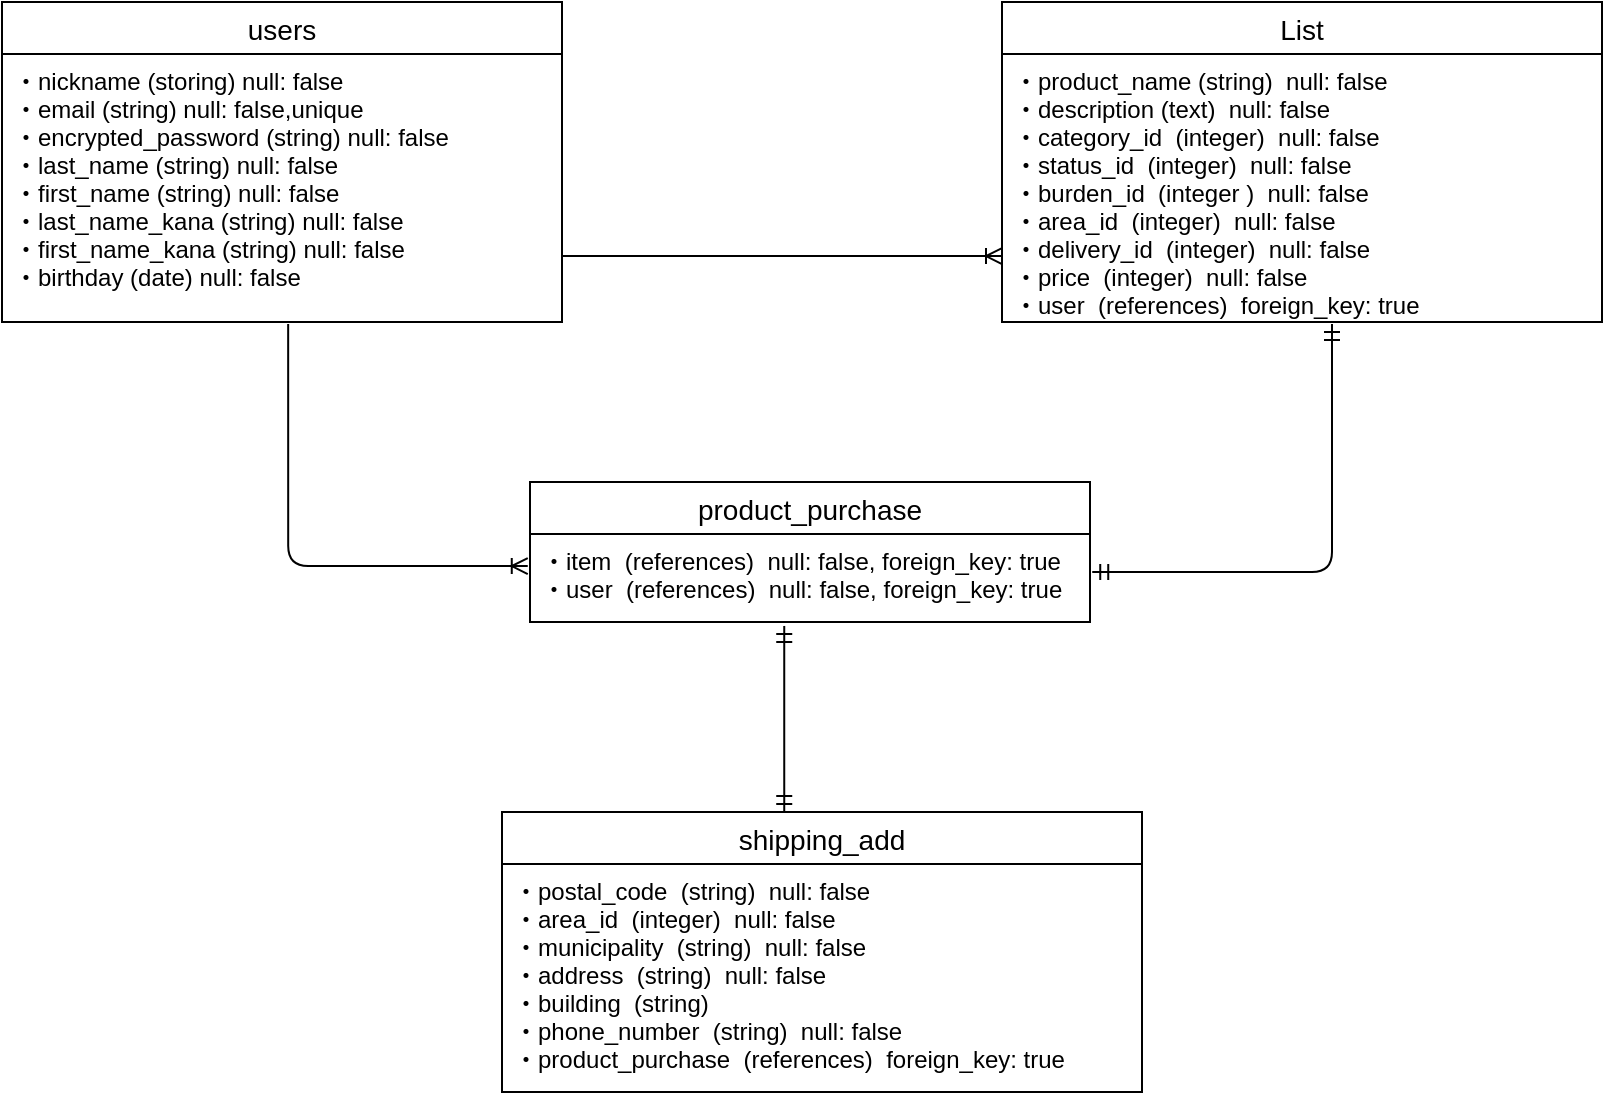 <mxfile>
    <diagram id="19zNDs0ZoykS6for_FJ4" name="ページ1">
        <mxGraphModel dx="13" dy="190" grid="1" gridSize="10" guides="1" tooltips="1" connect="0" arrows="1" fold="1" page="1" pageScale="1" pageWidth="827" pageHeight="1169" background="#ffffff" math="0" shadow="0">
            <root>
                <mxCell id="0"/>
                <mxCell id="1" parent="0"/>
                <mxCell id="62" value="users" style="swimlane;fontStyle=0;childLayout=stackLayout;horizontal=1;startSize=26;horizontalStack=0;resizeParent=1;resizeParentMax=0;resizeLast=0;collapsible=1;marginBottom=0;align=center;fontSize=14;" vertex="1" parent="1">
                    <mxGeometry x="10" y="40" width="280" height="160" as="geometry"/>
                </mxCell>
                <mxCell id="63" value="・nickname (storing) null: false&#10;・email (string) null: false,unique&#10;・encrypted_password (string) null: false&#10;・last_name (string) null: false&#10;・first_name (string) null: false&#10;・last_name_kana (string) null: false&#10;・first_name_kana (string) null: false&#10;・birthday (date) null: false" style="text;strokeColor=none;fillColor=none;spacingLeft=4;spacingRight=4;overflow=hidden;rotatable=0;points=[[0,0.5],[1,0.5]];portConstraint=eastwest;fontSize=12;" vertex="1" parent="62">
                    <mxGeometry y="26" width="280" height="134" as="geometry"/>
                </mxCell>
                <mxCell id="67" value="List" style="swimlane;fontStyle=0;childLayout=stackLayout;horizontal=1;startSize=26;horizontalStack=0;resizeParent=1;resizeParentMax=0;resizeLast=0;collapsible=1;marginBottom=0;align=center;fontSize=14;" vertex="1" parent="1">
                    <mxGeometry x="510" y="40" width="300" height="160" as="geometry"/>
                </mxCell>
                <mxCell id="68" value="・product_name (string)  null: false&#10;・description (text)  null: false &#10;・category_id  (integer)  null: false&#10;・status_id  (integer)  null: false&#10;・burden_id  (integer )  null: false&#10;・area_id  (integer)  null: false&#10;・delivery_id  (integer)  null: false &#10;・price  (integer)  null: false&#10;・user  (references)  foreign_key: true " style="text;strokeColor=none;fillColor=none;spacingLeft=4;spacingRight=4;overflow=hidden;rotatable=0;points=[[0,0.5],[1,0.5]];portConstraint=eastwest;fontSize=12;" vertex="1" parent="67">
                    <mxGeometry y="26" width="300" height="134" as="geometry"/>
                </mxCell>
                <mxCell id="71" value="product_purchase" style="swimlane;fontStyle=0;childLayout=stackLayout;horizontal=1;startSize=26;horizontalStack=0;resizeParent=1;resizeParentMax=0;resizeLast=0;collapsible=1;marginBottom=0;align=center;fontSize=14;" vertex="1" parent="1">
                    <mxGeometry x="274" y="280" width="280" height="70" as="geometry"/>
                </mxCell>
                <mxCell id="72" value="・item  (references)  null: false, foreign_key: true&#10;・user  (references)  null: false, foreign_key: true" style="text;strokeColor=none;fillColor=none;spacingLeft=4;spacingRight=4;overflow=hidden;rotatable=0;points=[[0,0.5],[1,0.5]];portConstraint=eastwest;fontSize=12;" vertex="1" parent="71">
                    <mxGeometry y="26" width="280" height="44" as="geometry"/>
                </mxCell>
                <mxCell id="83" value="shipping_add" style="swimlane;fontStyle=0;childLayout=stackLayout;horizontal=1;startSize=26;horizontalStack=0;resizeParent=1;resizeParentMax=0;resizeLast=0;collapsible=1;marginBottom=0;align=center;fontSize=14;" vertex="1" parent="1">
                    <mxGeometry x="260" y="445" width="320" height="140" as="geometry"/>
                </mxCell>
                <mxCell id="84" value="・postal_code  (string)  null: false&#10;・area_id  (integer)  null: false&#10;・municipality  (string)  null: false&#10;・address  (string)  null: false&#10;・building  (string) &#10;・phone_number  (string)  null: false&#10;・product_purchase  (references)  foreign_key: true&#10;" style="text;strokeColor=none;fillColor=none;spacingLeft=4;spacingRight=4;overflow=hidden;rotatable=0;points=[[0,0.5],[1,0.5]];portConstraint=eastwest;fontSize=12;" vertex="1" parent="83">
                    <mxGeometry y="26" width="320" height="114" as="geometry"/>
                </mxCell>
                <mxCell id="87" value="" style="edgeStyle=entityRelationEdgeStyle;fontSize=12;html=1;endArrow=ERoneToMany;entryX=0;entryY=0.754;entryDx=0;entryDy=0;entryPerimeter=0;" edge="1" parent="1" target="68">
                    <mxGeometry width="100" height="100" relative="1" as="geometry">
                        <mxPoint x="290" y="167" as="sourcePoint"/>
                        <mxPoint x="390" y="260" as="targetPoint"/>
                    </mxGeometry>
                </mxCell>
                <mxCell id="88" value="" style="edgeStyle=orthogonalEdgeStyle;fontSize=12;html=1;endArrow=ERoneToMany;exitX=0.511;exitY=1.007;exitDx=0;exitDy=0;exitPerimeter=0;entryX=-0.004;entryY=0.364;entryDx=0;entryDy=0;entryPerimeter=0;" edge="1" parent="1" source="63" target="72">
                    <mxGeometry width="100" height="100" relative="1" as="geometry">
                        <mxPoint x="290" y="360" as="sourcePoint"/>
                        <mxPoint x="390" y="260" as="targetPoint"/>
                    </mxGeometry>
                </mxCell>
                <mxCell id="91" value="" style="edgeStyle=orthogonalEdgeStyle;fontSize=12;html=1;endArrow=ERmandOne;startArrow=ERmandOne;entryX=0.55;entryY=1.007;entryDx=0;entryDy=0;entryPerimeter=0;exitX=1.004;exitY=0.432;exitDx=0;exitDy=0;exitPerimeter=0;rounded=1;" edge="1" parent="1" source="72" target="68">
                    <mxGeometry width="100" height="100" relative="1" as="geometry">
                        <mxPoint x="558" y="322" as="sourcePoint"/>
                        <mxPoint x="460" y="260" as="targetPoint"/>
                    </mxGeometry>
                </mxCell>
                <mxCell id="92" value="" style="fontSize=12;html=1;endArrow=ERmandOne;startArrow=ERmandOne;entryX=0.454;entryY=1.045;entryDx=0;entryDy=0;entryPerimeter=0;exitX=0.441;exitY=0;exitDx=0;exitDy=0;exitPerimeter=0;" edge="1" parent="1" source="83" target="72">
                    <mxGeometry width="100" height="100" relative="1" as="geometry">
                        <mxPoint x="440" y="440" as="sourcePoint"/>
                        <mxPoint x="290" y="260" as="targetPoint"/>
                    </mxGeometry>
                </mxCell>
            </root>
        </mxGraphModel>
    </diagram>
</mxfile>